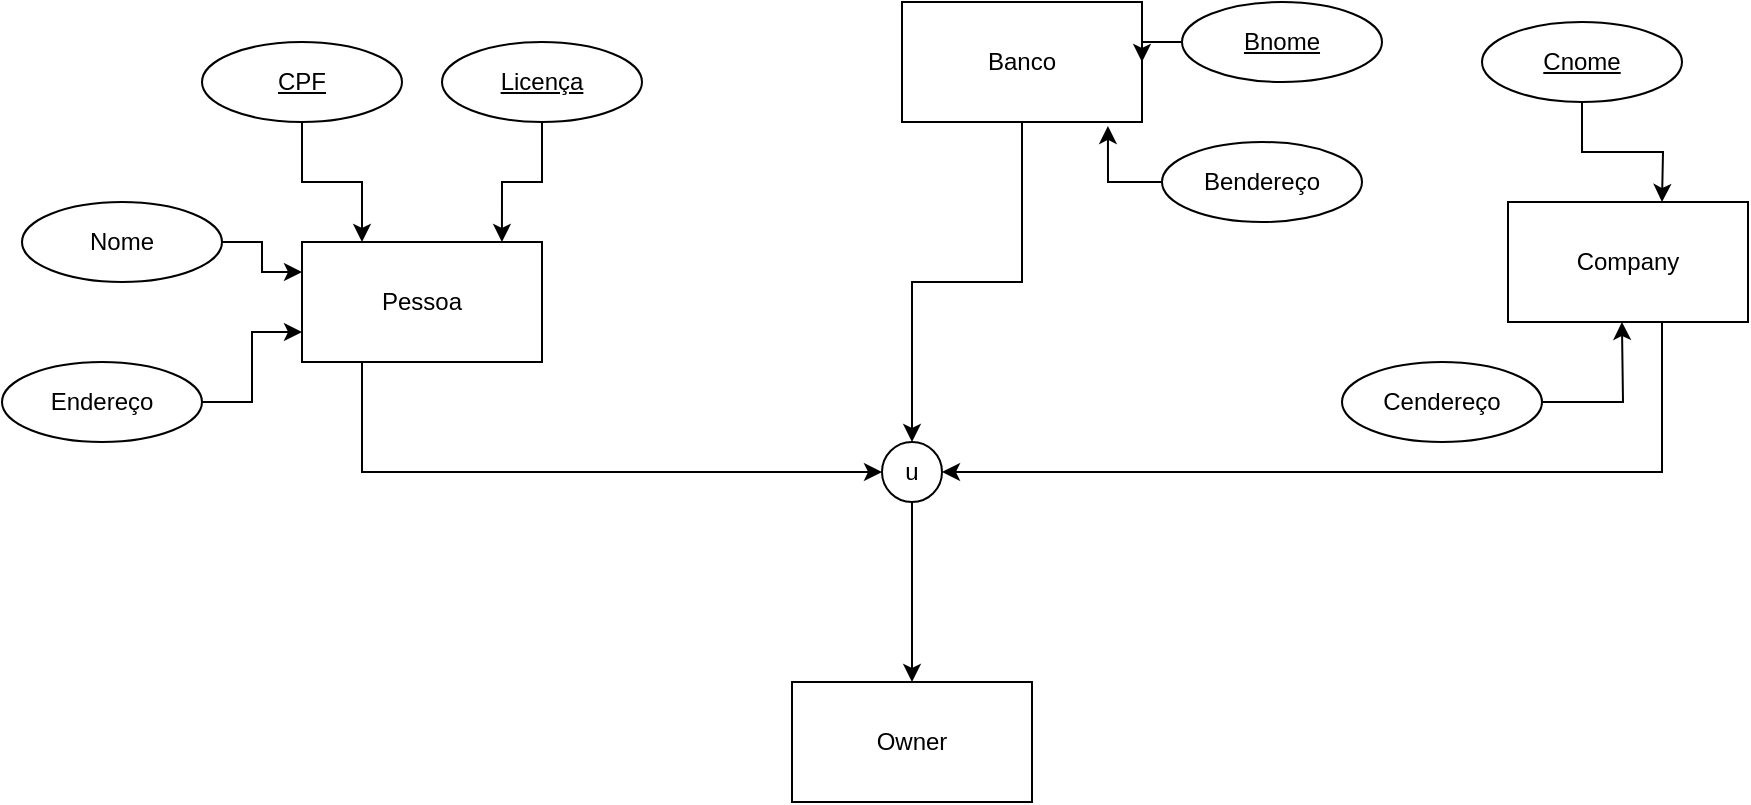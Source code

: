 <mxfile version="21.6.5" type="github">
  <diagram name="Página-1" id="ylij7xeT2qEngXwjHd-u">
    <mxGraphModel dx="2220" dy="878" grid="1" gridSize="10" guides="1" tooltips="1" connect="1" arrows="1" fold="1" page="1" pageScale="1" pageWidth="827" pageHeight="1169" math="0" shadow="0">
      <root>
        <mxCell id="0" />
        <mxCell id="1" parent="0" />
        <mxCell id="w-gH-btQX5Q_Yt-2_pP5-19" style="edgeStyle=orthogonalEdgeStyle;rounded=0;orthogonalLoop=1;jettySize=auto;html=1;exitX=0.5;exitY=1;exitDx=0;exitDy=0;entryX=0;entryY=0.5;entryDx=0;entryDy=0;" edge="1" parent="1" source="w-gH-btQX5Q_Yt-2_pP5-5" target="w-gH-btQX5Q_Yt-2_pP5-10">
          <mxGeometry relative="1" as="geometry">
            <Array as="points">
              <mxPoint x="-233" y="285" />
            </Array>
          </mxGeometry>
        </mxCell>
        <mxCell id="w-gH-btQX5Q_Yt-2_pP5-5" value="Pessoa" style="rounded=0;whiteSpace=wrap;html=1;" vertex="1" parent="1">
          <mxGeometry x="-263" y="170" width="120" height="60" as="geometry" />
        </mxCell>
        <mxCell id="w-gH-btQX5Q_Yt-2_pP5-17" style="edgeStyle=orthogonalEdgeStyle;rounded=0;orthogonalLoop=1;jettySize=auto;html=1;exitX=0.5;exitY=1;exitDx=0;exitDy=0;entryX=0.5;entryY=0;entryDx=0;entryDy=0;" edge="1" parent="1" source="w-gH-btQX5Q_Yt-2_pP5-6" target="w-gH-btQX5Q_Yt-2_pP5-10">
          <mxGeometry relative="1" as="geometry" />
        </mxCell>
        <mxCell id="w-gH-btQX5Q_Yt-2_pP5-6" value="Banco" style="rounded=0;whiteSpace=wrap;html=1;" vertex="1" parent="1">
          <mxGeometry x="37" y="50" width="120" height="60" as="geometry" />
        </mxCell>
        <mxCell id="w-gH-btQX5Q_Yt-2_pP5-18" style="edgeStyle=orthogonalEdgeStyle;rounded=0;orthogonalLoop=1;jettySize=auto;html=1;entryX=1;entryY=0.5;entryDx=0;entryDy=0;exitX=0.5;exitY=1;exitDx=0;exitDy=0;" edge="1" parent="1" target="w-gH-btQX5Q_Yt-2_pP5-10">
          <mxGeometry relative="1" as="geometry">
            <mxPoint x="417" y="210" as="sourcePoint" />
            <Array as="points">
              <mxPoint x="417" y="285" />
            </Array>
          </mxGeometry>
        </mxCell>
        <mxCell id="w-gH-btQX5Q_Yt-2_pP5-8" value="Company" style="rounded=0;whiteSpace=wrap;html=1;" vertex="1" parent="1">
          <mxGeometry x="340" y="150" width="120" height="60" as="geometry" />
        </mxCell>
        <mxCell id="w-gH-btQX5Q_Yt-2_pP5-21" style="edgeStyle=orthogonalEdgeStyle;rounded=0;orthogonalLoop=1;jettySize=auto;html=1;exitX=0.5;exitY=1;exitDx=0;exitDy=0;entryX=0.5;entryY=0;entryDx=0;entryDy=0;" edge="1" parent="1" source="w-gH-btQX5Q_Yt-2_pP5-10" target="w-gH-btQX5Q_Yt-2_pP5-15">
          <mxGeometry relative="1" as="geometry" />
        </mxCell>
        <mxCell id="w-gH-btQX5Q_Yt-2_pP5-10" value="u" style="ellipse;whiteSpace=wrap;html=1;aspect=fixed;" vertex="1" parent="1">
          <mxGeometry x="27" y="270" width="30" height="30" as="geometry" />
        </mxCell>
        <mxCell id="w-gH-btQX5Q_Yt-2_pP5-15" value="Owner" style="rounded=0;whiteSpace=wrap;html=1;" vertex="1" parent="1">
          <mxGeometry x="-18" y="390" width="120" height="60" as="geometry" />
        </mxCell>
        <mxCell id="w-gH-btQX5Q_Yt-2_pP5-26" style="edgeStyle=orthogonalEdgeStyle;rounded=0;orthogonalLoop=1;jettySize=auto;html=1;exitX=0.5;exitY=1;exitDx=0;exitDy=0;entryX=0.833;entryY=0;entryDx=0;entryDy=0;entryPerimeter=0;" edge="1" parent="1" source="w-gH-btQX5Q_Yt-2_pP5-22" target="w-gH-btQX5Q_Yt-2_pP5-5">
          <mxGeometry relative="1" as="geometry" />
        </mxCell>
        <mxCell id="w-gH-btQX5Q_Yt-2_pP5-22" value="Licença" style="ellipse;whiteSpace=wrap;html=1;align=center;fontStyle=4;" vertex="1" parent="1">
          <mxGeometry x="-193" y="70" width="100" height="40" as="geometry" />
        </mxCell>
        <mxCell id="w-gH-btQX5Q_Yt-2_pP5-25" style="edgeStyle=orthogonalEdgeStyle;rounded=0;orthogonalLoop=1;jettySize=auto;html=1;exitX=0.5;exitY=1;exitDx=0;exitDy=0;entryX=0.25;entryY=0;entryDx=0;entryDy=0;" edge="1" parent="1" source="w-gH-btQX5Q_Yt-2_pP5-24" target="w-gH-btQX5Q_Yt-2_pP5-5">
          <mxGeometry relative="1" as="geometry" />
        </mxCell>
        <mxCell id="w-gH-btQX5Q_Yt-2_pP5-24" value="CPF" style="ellipse;whiteSpace=wrap;html=1;align=center;fontStyle=4;" vertex="1" parent="1">
          <mxGeometry x="-313" y="70" width="100" height="40" as="geometry" />
        </mxCell>
        <mxCell id="w-gH-btQX5Q_Yt-2_pP5-30" style="edgeStyle=orthogonalEdgeStyle;rounded=0;orthogonalLoop=1;jettySize=auto;html=1;exitX=1;exitY=0.5;exitDx=0;exitDy=0;entryX=0;entryY=0.75;entryDx=0;entryDy=0;" edge="1" parent="1" source="w-gH-btQX5Q_Yt-2_pP5-27" target="w-gH-btQX5Q_Yt-2_pP5-5">
          <mxGeometry relative="1" as="geometry" />
        </mxCell>
        <mxCell id="w-gH-btQX5Q_Yt-2_pP5-27" value="Endereço&lt;br&gt;" style="ellipse;whiteSpace=wrap;html=1;align=center;" vertex="1" parent="1">
          <mxGeometry x="-413" y="230" width="100" height="40" as="geometry" />
        </mxCell>
        <mxCell id="w-gH-btQX5Q_Yt-2_pP5-29" style="edgeStyle=orthogonalEdgeStyle;rounded=0;orthogonalLoop=1;jettySize=auto;html=1;exitX=1;exitY=0.5;exitDx=0;exitDy=0;entryX=0;entryY=0.25;entryDx=0;entryDy=0;" edge="1" parent="1" source="w-gH-btQX5Q_Yt-2_pP5-28" target="w-gH-btQX5Q_Yt-2_pP5-5">
          <mxGeometry relative="1" as="geometry" />
        </mxCell>
        <mxCell id="w-gH-btQX5Q_Yt-2_pP5-28" value="Nome" style="ellipse;whiteSpace=wrap;html=1;align=center;" vertex="1" parent="1">
          <mxGeometry x="-403" y="150" width="100" height="40" as="geometry" />
        </mxCell>
        <mxCell id="w-gH-btQX5Q_Yt-2_pP5-33" style="edgeStyle=orthogonalEdgeStyle;rounded=0;orthogonalLoop=1;jettySize=auto;html=1;exitX=0;exitY=0.5;exitDx=0;exitDy=0;" edge="1" parent="1" source="w-gH-btQX5Q_Yt-2_pP5-31" target="w-gH-btQX5Q_Yt-2_pP5-6">
          <mxGeometry relative="1" as="geometry" />
        </mxCell>
        <mxCell id="w-gH-btQX5Q_Yt-2_pP5-31" value="Bnome" style="ellipse;whiteSpace=wrap;html=1;align=center;fontStyle=4;" vertex="1" parent="1">
          <mxGeometry x="177" y="50" width="100" height="40" as="geometry" />
        </mxCell>
        <mxCell id="w-gH-btQX5Q_Yt-2_pP5-35" style="edgeStyle=orthogonalEdgeStyle;rounded=0;orthogonalLoop=1;jettySize=auto;html=1;exitX=0;exitY=0.5;exitDx=0;exitDy=0;entryX=0.858;entryY=1.033;entryDx=0;entryDy=0;entryPerimeter=0;" edge="1" parent="1" source="w-gH-btQX5Q_Yt-2_pP5-32" target="w-gH-btQX5Q_Yt-2_pP5-6">
          <mxGeometry relative="1" as="geometry" />
        </mxCell>
        <mxCell id="w-gH-btQX5Q_Yt-2_pP5-32" value="Bendereço" style="ellipse;whiteSpace=wrap;html=1;align=center;" vertex="1" parent="1">
          <mxGeometry x="167" y="120" width="100" height="40" as="geometry" />
        </mxCell>
        <mxCell id="w-gH-btQX5Q_Yt-2_pP5-40" style="edgeStyle=orthogonalEdgeStyle;rounded=0;orthogonalLoop=1;jettySize=auto;html=1;exitX=0.5;exitY=1;exitDx=0;exitDy=0;" edge="1" parent="1" source="w-gH-btQX5Q_Yt-2_pP5-37">
          <mxGeometry relative="1" as="geometry">
            <mxPoint x="417" y="150" as="targetPoint" />
          </mxGeometry>
        </mxCell>
        <mxCell id="w-gH-btQX5Q_Yt-2_pP5-37" value="Cnome" style="ellipse;whiteSpace=wrap;html=1;align=center;fontStyle=4;" vertex="1" parent="1">
          <mxGeometry x="327" y="60" width="100" height="40" as="geometry" />
        </mxCell>
        <mxCell id="w-gH-btQX5Q_Yt-2_pP5-39" style="edgeStyle=orthogonalEdgeStyle;rounded=0;orthogonalLoop=1;jettySize=auto;html=1;exitX=1;exitY=0.5;exitDx=0;exitDy=0;entryX=0.333;entryY=1;entryDx=0;entryDy=0;entryPerimeter=0;" edge="1" parent="1" source="w-gH-btQX5Q_Yt-2_pP5-38">
          <mxGeometry relative="1" as="geometry">
            <mxPoint x="396.96" y="210" as="targetPoint" />
          </mxGeometry>
        </mxCell>
        <mxCell id="w-gH-btQX5Q_Yt-2_pP5-38" value="Cendereço" style="ellipse;whiteSpace=wrap;html=1;align=center;" vertex="1" parent="1">
          <mxGeometry x="257" y="230" width="100" height="40" as="geometry" />
        </mxCell>
      </root>
    </mxGraphModel>
  </diagram>
</mxfile>
